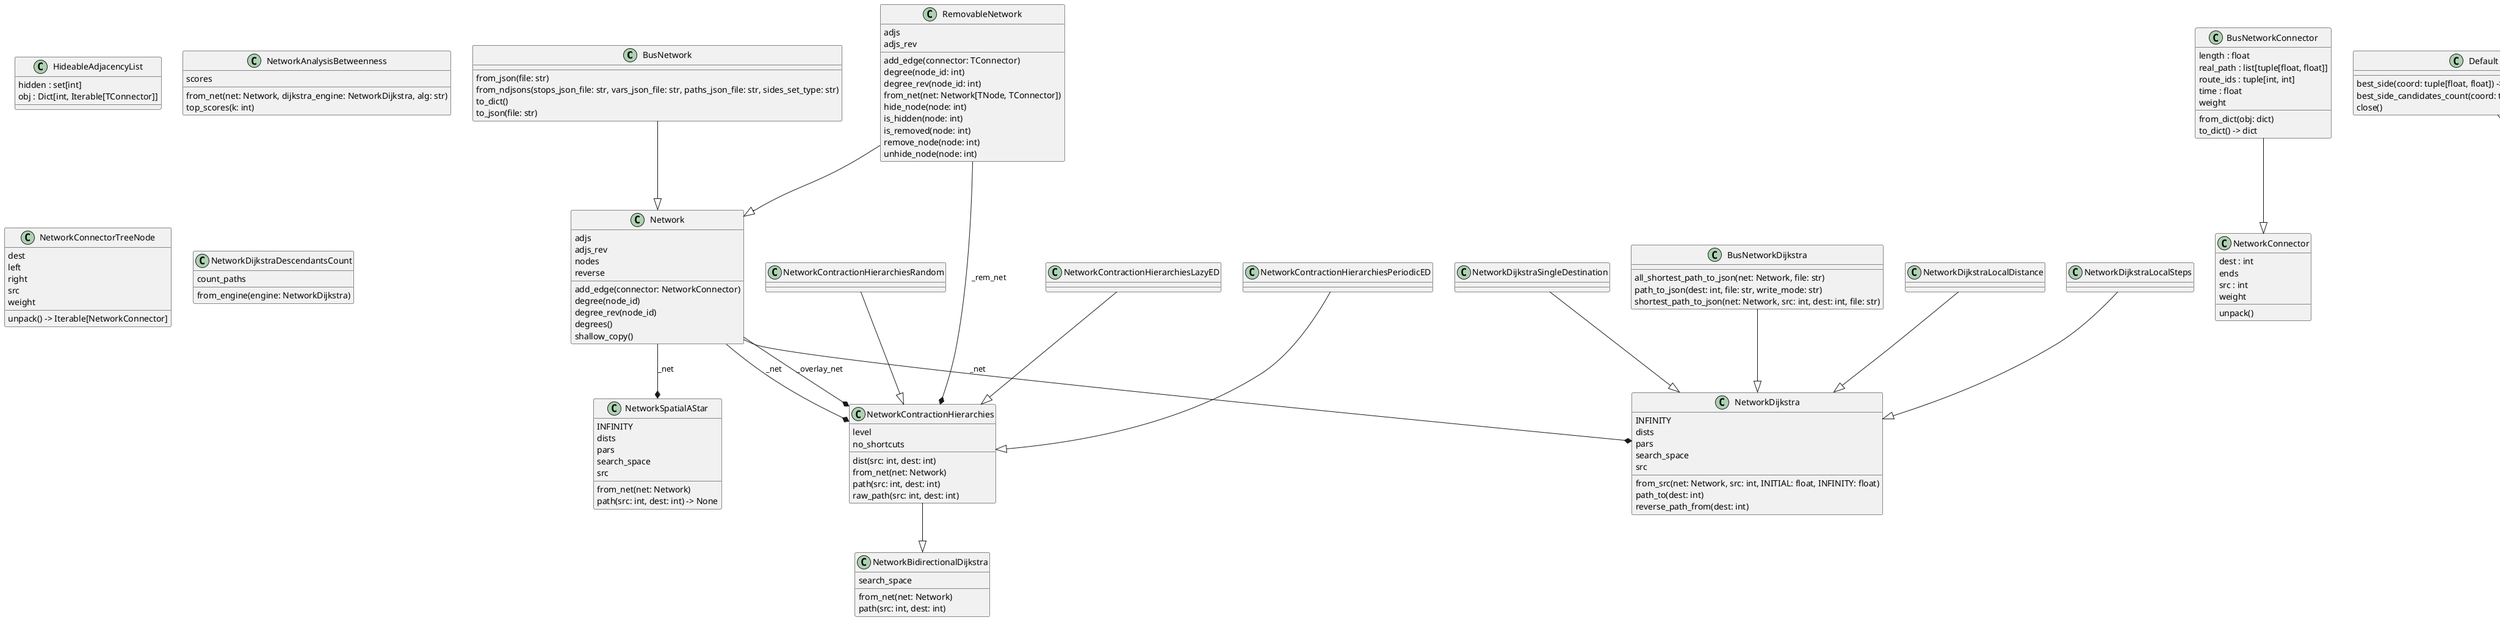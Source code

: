 @startuml classes
set namespaceSeparator none
class "BusNetwork" as network.bus.busnet.BusNetwork {
  from_json(file: str)
  from_ndjsons(stops_json_file: str, vars_json_file: str, paths_json_file: str, sides_set_type: str)
  to_dict()
  to_json(file: str)
}
class "BusNetworkConnector" as network.bus.busnet.BusNetworkConnector {
  length : float
  real_path : list[tuple[float, float]]
  route_ids : tuple[int, int]
  time : float
  weight
  from_dict(obj: dict)
  to_dict() -> dict
}
class "BusNetworkDijkstra" as network.bus.busnet.BusNetworkDijkstra {
  all_shortest_path_to_json(net: Network, file: str)
  path_to_json(dest: int, file: str, write_mode: str)
  shortest_path_to_json(net: Network, src: int, dest: int, file: str)
}
class "Default" as network.bus.busnet.BusNetwork.SidesSet.Default {
  best_side(coord: tuple[float, float]) -> list[tuple[float, int]]
  best_side_candidates_count(coord: tuple[float, float]) -> int
  close()
}
class "HideableAdjacencyList" as network.network.HideableAdjacencyList {
  hidden : set[int]
  obj : Dict[int, Iterable[TConnector]]
}
class "Network" as network.network.Network {
  adjs
  adjs_rev
  nodes
  reverse
  add_edge(connector: NetworkConnector)
  degree(node_id)
  degree_rev(node_id)
  degrees()
  shallow_copy()
}
class "NetworkAnalysisBetweenness" as network.shortest_paths.betweenness.NetworkAnalysisBetweenness {
  scores
  from_net(net: Network, dijkstra_engine: NetworkDijkstra, alg: str)
  top_scores(k: int)
}
class "NetworkBidirectionalDijkstra" as network.shortest_paths.bidirectional_dijkstra.NetworkBidirectionalDijkstra {
  search_space
  from_net(net: Network)
  path(src: int, dest: int)
}
class "NetworkConnector" as network.network.NetworkConnector {
  dest : int
  ends
  src : int
  weight
  unpack()
}
class "NetworkConnectorTreeNode" as network.shortest_paths.contraction_hierarchies.contraction_hierarchies.NetworkConnectorTreeNode {
  dest
  left
  right
  src
  weight
  unpack() -> Iterable[NetworkConnector]
}
class "NetworkContractionHierarchies" as network.shortest_paths.contraction_hierarchies.contraction_hierarchies.NetworkContractionHierarchies {
  level
  no_shortcuts
  dist(src: int, dest: int)
  from_net(net: Network)
  path(src: int, dest: int)
  raw_path(src: int, dest: int)
}
class "NetworkContractionHierarchiesLazyED" as network.shortest_paths.contraction_hierarchies.lazy_ED.NetworkContractionHierarchiesLazyED {
}
class "NetworkContractionHierarchiesPeriodicED" as network.shortest_paths.contraction_hierarchies.periodic_ED.NetworkContractionHierarchiesPeriodicED {
}
class "NetworkContractionHierarchiesRandom" as network.shortest_paths.contraction_hierarchies.random.NetworkContractionHierarchiesRandom {
}
class "NetworkDijkstra" as network.shortest_paths.dijkstra.NetworkDijkstra {
  INFINITY
  dists
  pars
  search_space
  src
  from_src(net: Network, src: int, INITIAL: float, INFINITY: float)
  path_to(dest: int)
  reverse_path_from(dest: int)
}
class "NetworkDijkstraDescendantsCount" as network.shortest_paths.dijkstra.NetworkDijkstraDescendantsCount {
  count_paths
  from_engine(engine: NetworkDijkstra)
}
class "NetworkDijkstraLocalDistance" as network.shortest_paths.dijkstra.NetworkDijkstraLocalDistance {
}
class "NetworkDijkstraLocalSteps" as network.shortest_paths.dijkstra.NetworkDijkstraLocalSteps {
}
class "NetworkDijkstraSingleDestination" as network.shortest_paths.dijkstra.NetworkDijkstraSingleDestination {
}
class "NetworkSpatialAStar" as network.shortest_paths.a_star.NetworkSpatialAStar {
  INFINITY
  dists
  pars
  search_space
  src
  from_net(net: Network)
  path(src: int, dest: int) -> None
}
class "RemovableNetwork" as network.network.RemovableNetwork {
  adjs
  adjs_rev
  add_edge(connector: TConnector)
  degree(node_id: int)
  degree_rev(node_id: int)
  from_net(net: Network[TNode, TConnector])
  hide_node(node: int)
  is_hidden(node: int)
  is_removed(node: int)
  remove_node(node: int)
  unhide_node(node: int)
}
class "SidesSet" as network.bus.busnet.BusNetwork.SidesSet {
  best_side(coord: tuple[float, float]) -> list[tuple[float, int]]
  best_side_candidates_count(coord: tuple[float, float]) -> int
  close()
  from_path(path: Path)
}
class "Spatial" as network.bus.busnet.BusNetwork.SidesSet.Spatial {
  best_side(coord: tuple[float, float]) -> list[tuple[float, int]]
  best_side_candidates_count(coord: tuple[float, float]) -> list[tuple[float, int]]
  close()
}
network.bus.busnet.BusNetwork --|> network.network.Network
network.bus.busnet.BusNetworkConnector --|> network.network.NetworkConnector
network.bus.busnet.BusNetworkDijkstra --|> network.shortest_paths.dijkstra.NetworkDijkstra
network.network.RemovableNetwork --|> network.network.Network
network.shortest_paths.contraction_hierarchies.contraction_hierarchies.NetworkContractionHierarchies --|> network.shortest_paths.bidirectional_dijkstra.NetworkBidirectionalDijkstra
network.shortest_paths.contraction_hierarchies.lazy_ED.NetworkContractionHierarchiesLazyED --|> network.shortest_paths.contraction_hierarchies.contraction_hierarchies.NetworkContractionHierarchies
network.shortest_paths.contraction_hierarchies.periodic_ED.NetworkContractionHierarchiesPeriodicED --|> network.shortest_paths.contraction_hierarchies.contraction_hierarchies.NetworkContractionHierarchies
network.shortest_paths.contraction_hierarchies.random.NetworkContractionHierarchiesRandom --|> network.shortest_paths.contraction_hierarchies.contraction_hierarchies.NetworkContractionHierarchies
network.shortest_paths.dijkstra.NetworkDijkstraLocalDistance --|> network.shortest_paths.dijkstra.NetworkDijkstra
network.shortest_paths.dijkstra.NetworkDijkstraLocalSteps --|> network.shortest_paths.dijkstra.NetworkDijkstra
network.shortest_paths.dijkstra.NetworkDijkstraSingleDestination --|> network.shortest_paths.dijkstra.NetworkDijkstra
network.bus.busnet.BusNetwork.SidesSet.Default --* network.bus.busnet.BusNetwork.SidesSet : _sides_set
network.bus.busnet.BusNetwork.SidesSet.Spatial --* network.bus.busnet.BusNetwork.SidesSet : _sides_set
network.network.Network --* network.shortest_paths.a_star.NetworkSpatialAStar : _net
network.network.Network --* network.shortest_paths.contraction_hierarchies.contraction_hierarchies.NetworkContractionHierarchies : _overlay_net
network.network.Network --* network.shortest_paths.contraction_hierarchies.contraction_hierarchies.NetworkContractionHierarchies : _net
network.network.Network --* network.shortest_paths.dijkstra.NetworkDijkstra : _net
network.network.RemovableNetwork --* network.shortest_paths.contraction_hierarchies.contraction_hierarchies.NetworkContractionHierarchies : _rem_net
@enduml
